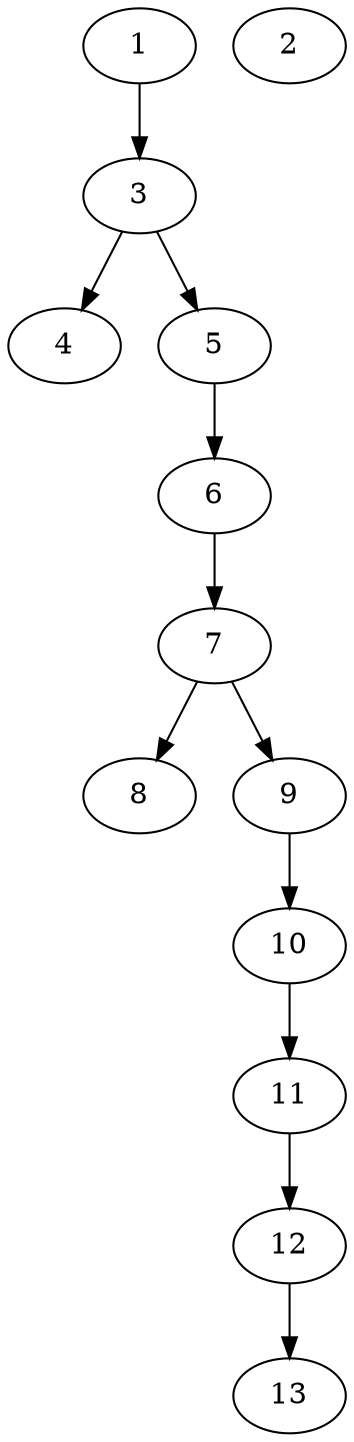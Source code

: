 // DAG (tier=1-easy, mode=data, n=13, ccr=0.349, fat=0.402, density=0.251, regular=0.693, jump=0.020, mindata=1048576, maxdata=8388608)
// DAG automatically generated by daggen at Sun Aug 24 16:33:32 2025
// /home/ermia/Project/Environments/daggen/bin/daggen --dot --ccr 0.349 --fat 0.402 --regular 0.693 --density 0.251 --jump 0.020 --mindata 1048576 --maxdata 8388608 -n 13 
digraph G {
  1 [size="1128956811206982272", alpha="0.15", expect_size="564478405603491136"]
  1 -> 3 [size ="559245216972800"]
  2 [size="107543632677345888", alpha="0.10", expect_size="53771816338672944"]
  3 [size="218734789273317277696", alpha="0.13", expect_size="109367394636658638848"]
  3 -> 4 [size ="290425822773248"]
  3 -> 5 [size ="290425822773248"]
  4 [size="41915848773734792", alpha="0.03", expect_size="20957924386867396"]
  5 [size="233853886152480768", alpha="0.09", expect_size="116926943076240384"]
  5 -> 6 [size ="127983616524288"]
  6 [size="153252682868692353024", alpha="0.06", expect_size="76626341434346176512"]
  6 -> 7 [size ="229101910622208"]
  7 [size="488100724882230214656", alpha="0.01", expect_size="244050362441115107328"]
  7 -> 8 [size ="495940553146368"]
  7 -> 9 [size ="495940553146368"]
  8 [size="121891725576253734912", alpha="0.11", expect_size="60945862788126867456"]
  9 [size="5813978275180969984", alpha="0.06", expect_size="2906989137590484992"]
  9 -> 10 [size ="25866574757888"]
  10 [size="56051765691580608", alpha="0.01", expect_size="28025882845790304"]
  10 -> 11 [size ="124210991071232"]
  11 [size="17678010126155016", alpha="0.02", expect_size="8839005063077508"]
  11 -> 12 [size ="437648183263232"]
  12 [size="413834900418372608", alpha="0.02", expect_size="206917450209186304"]
  12 -> 13 [size ="295183572795392"]
  13 [size="368749492990873", alpha="0.12", expect_size="184374746495436"]
}
